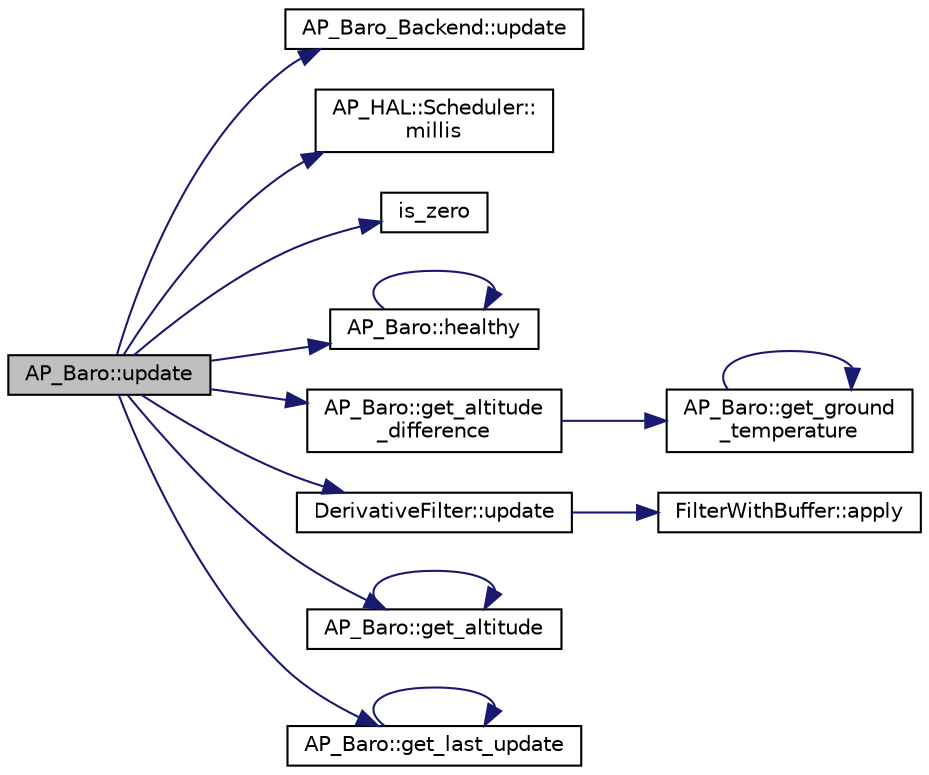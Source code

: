 digraph "AP_Baro::update"
{
 // INTERACTIVE_SVG=YES
  edge [fontname="Helvetica",fontsize="10",labelfontname="Helvetica",labelfontsize="10"];
  node [fontname="Helvetica",fontsize="10",shape=record];
  rankdir="LR";
  Node1 [label="AP_Baro::update",height=0.2,width=0.4,color="black", fillcolor="grey75", style="filled" fontcolor="black"];
  Node1 -> Node2 [color="midnightblue",fontsize="10",style="solid",fontname="Helvetica"];
  Node2 [label="AP_Baro_Backend::update",height=0.2,width=0.4,color="black", fillcolor="white", style="filled",URL="$classAP__Baro__Backend.html#a27149c1b07d599cf5a60baeb75e662d9"];
  Node1 -> Node3 [color="midnightblue",fontsize="10",style="solid",fontname="Helvetica"];
  Node3 [label="AP_HAL::Scheduler::\lmillis",height=0.2,width=0.4,color="black", fillcolor="white", style="filled",URL="$classAP__HAL_1_1Scheduler.html#a26b68339fc68a562d8d3a1238d0ec8c1"];
  Node1 -> Node4 [color="midnightblue",fontsize="10",style="solid",fontname="Helvetica"];
  Node4 [label="is_zero",height=0.2,width=0.4,color="black", fillcolor="white", style="filled",URL="$AP__Math_8h.html#a108b79eeb35c5d58f324458ec9e1e9f2"];
  Node1 -> Node5 [color="midnightblue",fontsize="10",style="solid",fontname="Helvetica"];
  Node5 [label="AP_Baro::healthy",height=0.2,width=0.4,color="black", fillcolor="white", style="filled",URL="$classAP__Baro.html#afdb3b202976bb59dfcc20e6d799029e0"];
  Node5 -> Node5 [color="midnightblue",fontsize="10",style="solid",fontname="Helvetica"];
  Node1 -> Node6 [color="midnightblue",fontsize="10",style="solid",fontname="Helvetica"];
  Node6 [label="AP_Baro::get_altitude\l_difference",height=0.2,width=0.4,color="black", fillcolor="white", style="filled",URL="$classAP__Baro.html#ac46bc3a53717630410a48a1c1a5f2444"];
  Node6 -> Node7 [color="midnightblue",fontsize="10",style="solid",fontname="Helvetica"];
  Node7 [label="AP_Baro::get_ground\l_temperature",height=0.2,width=0.4,color="black", fillcolor="white", style="filled",URL="$classAP__Baro.html#a56e804f0994a7fa0bb295735002c928e"];
  Node7 -> Node7 [color="midnightblue",fontsize="10",style="solid",fontname="Helvetica"];
  Node1 -> Node8 [color="midnightblue",fontsize="10",style="solid",fontname="Helvetica"];
  Node8 [label="DerivativeFilter::update",height=0.2,width=0.4,color="black", fillcolor="white", style="filled",URL="$classDerivativeFilter.html#a3dc3710f5d9fba8d264a473d6a297be2"];
  Node8 -> Node9 [color="midnightblue",fontsize="10",style="solid",fontname="Helvetica"];
  Node9 [label="FilterWithBuffer::apply",height=0.2,width=0.4,color="black", fillcolor="white", style="filled",URL="$classFilterWithBuffer.html#aae753aef534f178a80c4833e6b3f7639"];
  Node1 -> Node10 [color="midnightblue",fontsize="10",style="solid",fontname="Helvetica"];
  Node10 [label="AP_Baro::get_altitude",height=0.2,width=0.4,color="black", fillcolor="white", style="filled",URL="$classAP__Baro.html#a984b4dbc11e276e832467253590da933"];
  Node10 -> Node10 [color="midnightblue",fontsize="10",style="solid",fontname="Helvetica"];
  Node1 -> Node11 [color="midnightblue",fontsize="10",style="solid",fontname="Helvetica"];
  Node11 [label="AP_Baro::get_last_update",height=0.2,width=0.4,color="black", fillcolor="white", style="filled",URL="$classAP__Baro.html#aae5b3ae28aca807eb20b722a04685061"];
  Node11 -> Node11 [color="midnightblue",fontsize="10",style="solid",fontname="Helvetica"];
}
